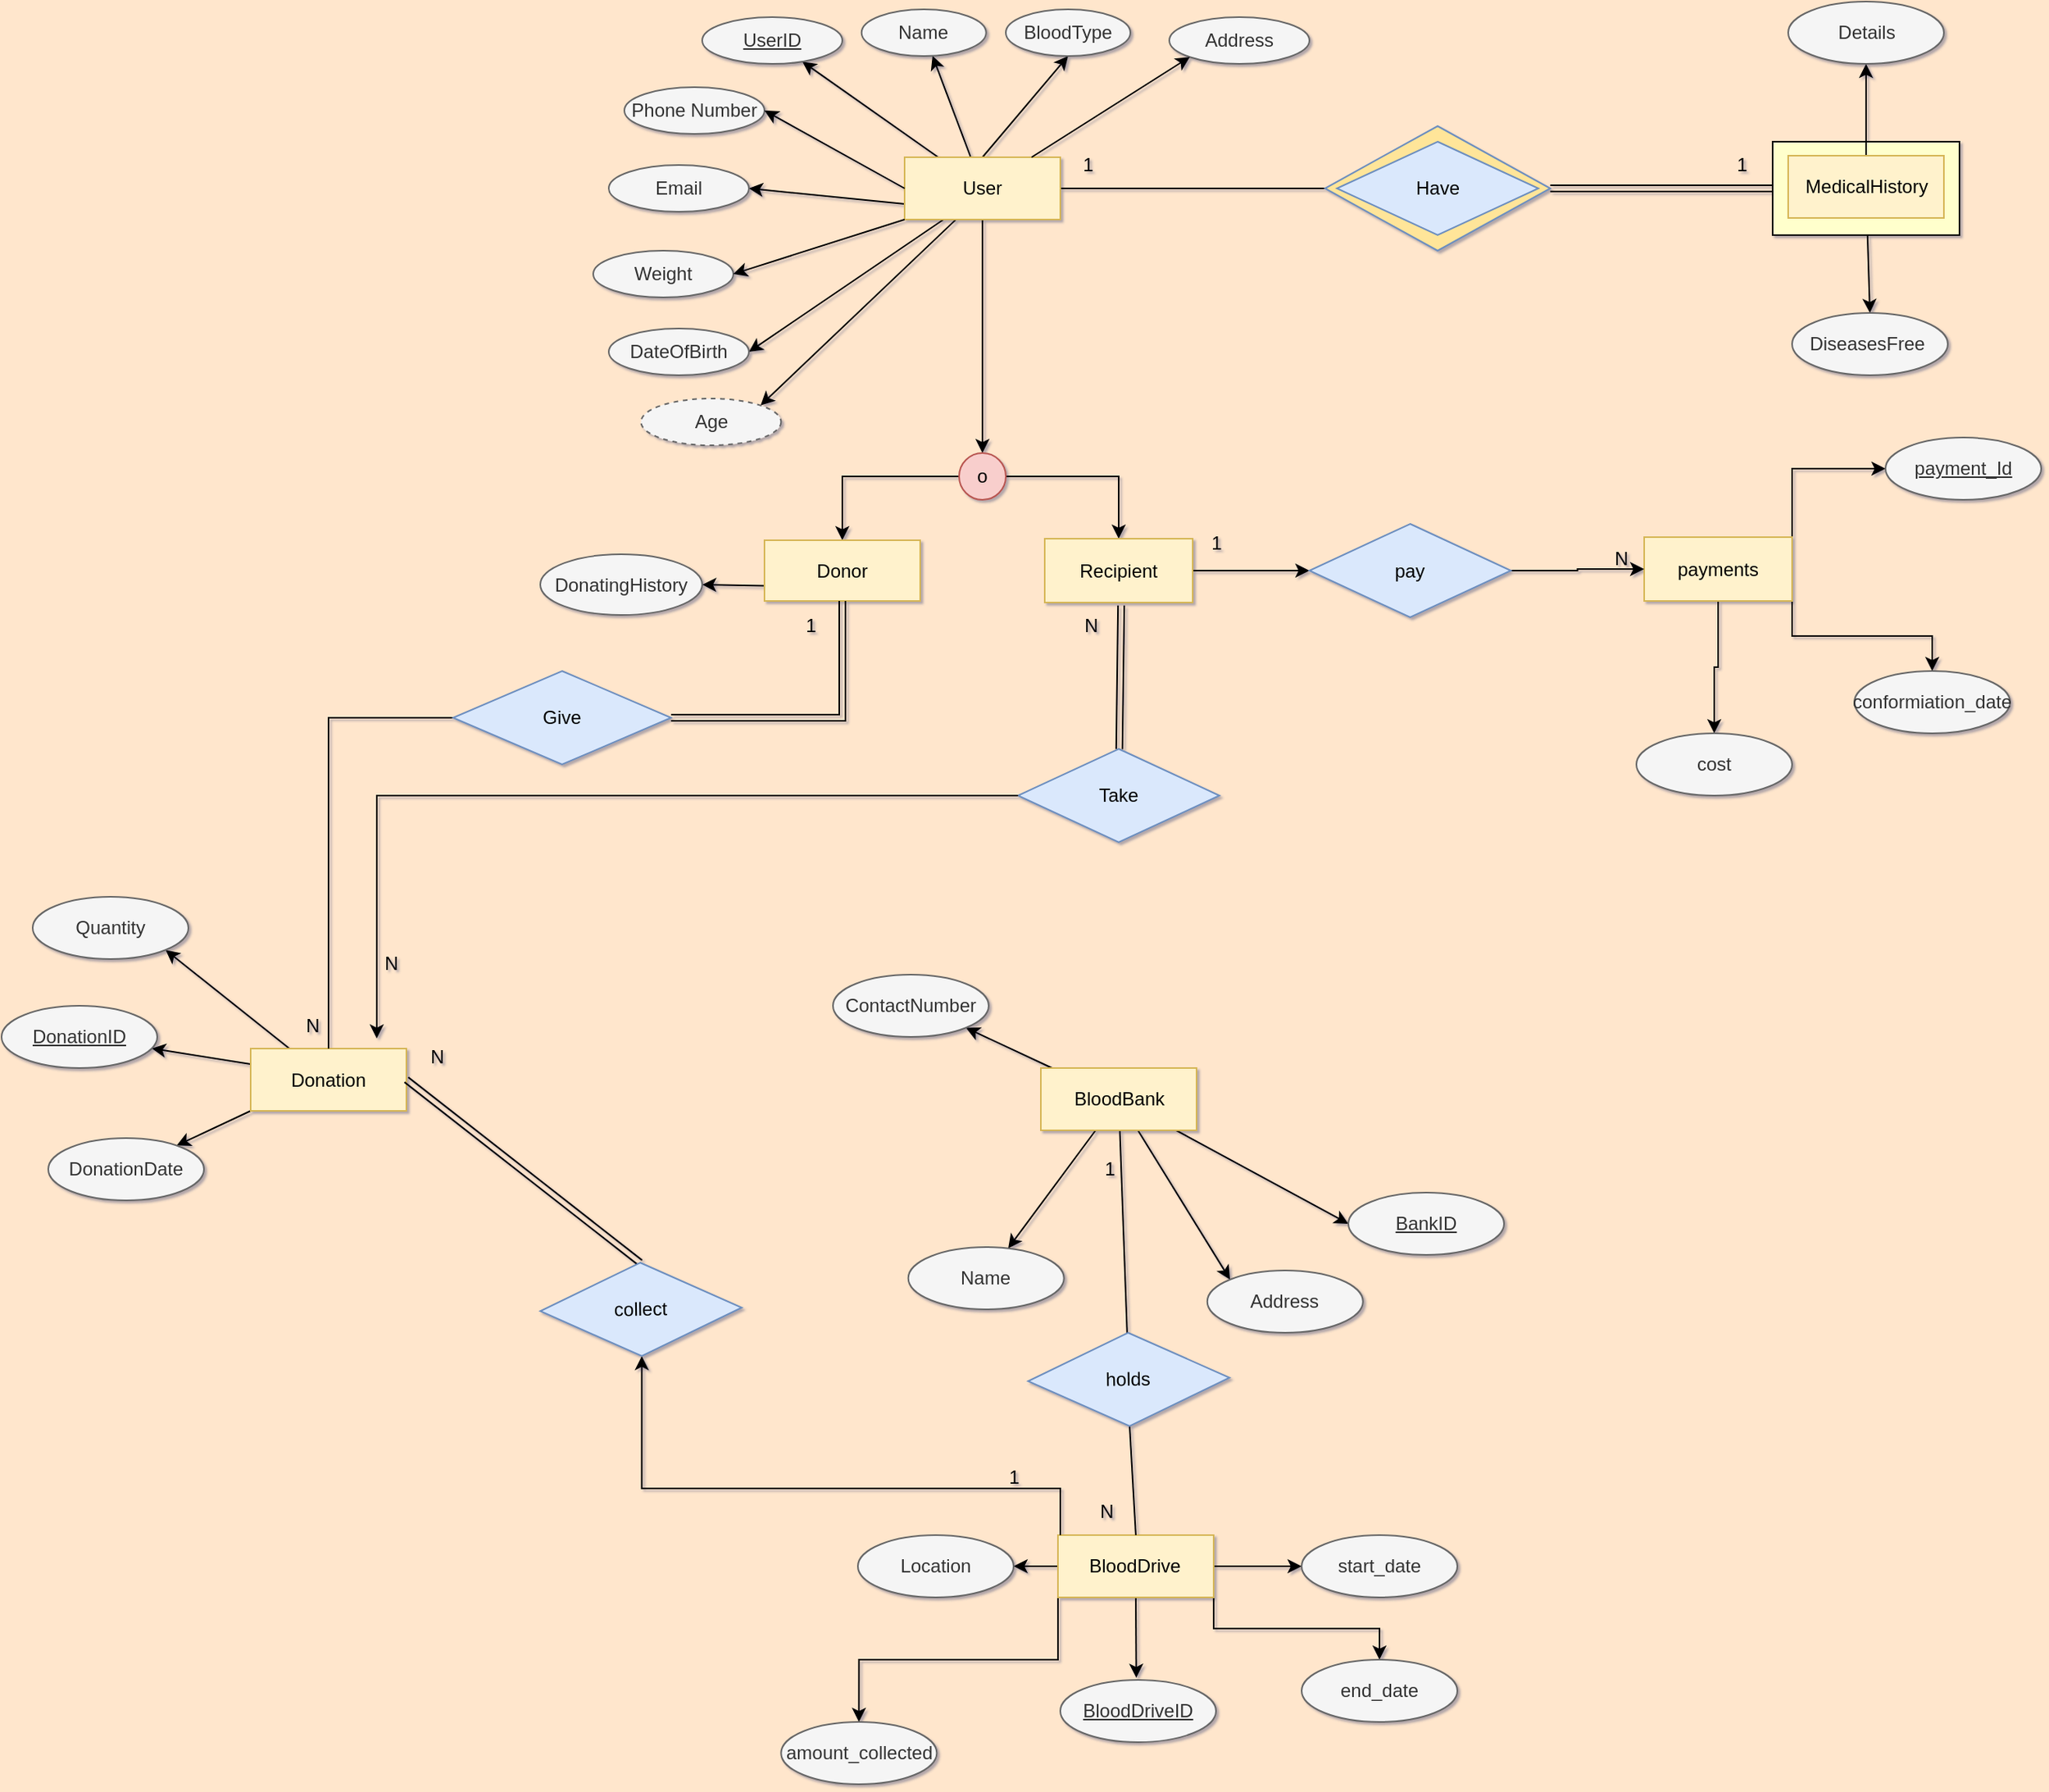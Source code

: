 <mxfile version="22.1.9" type="github">
  <diagram id="R2lEEEUBdFMjLlhIrx00" name="Page-1">
    <mxGraphModel dx="1120" dy="434" grid="1" gridSize="10" guides="1" tooltips="1" connect="1" arrows="1" fold="1" page="1" pageScale="1" pageWidth="2336" pageHeight="1654" background="#FFE6CC" math="0" shadow="1" extFonts="Permanent Marker^https://fonts.googleapis.com/css?family=Permanent+Marker">
      <root>
        <mxCell id="0" />
        <mxCell id="1" parent="0" />
        <mxCell id="_rmbIt593e3uRn-yPing-3" value="" style="rounded=0;orthogonalLoop=1;jettySize=auto;html=1;" parent="1" source="_rmbIt593e3uRn-yPing-1" target="_rmbIt593e3uRn-yPing-2" edge="1">
          <mxGeometry relative="1" as="geometry" />
        </mxCell>
        <mxCell id="_rmbIt593e3uRn-yPing-5" value="" style="rounded=0;orthogonalLoop=1;jettySize=auto;html=1;" parent="1" source="_rmbIt593e3uRn-yPing-1" target="_rmbIt593e3uRn-yPing-4" edge="1">
          <mxGeometry relative="1" as="geometry" />
        </mxCell>
        <mxCell id="_rmbIt593e3uRn-yPing-9" style="rounded=0;orthogonalLoop=1;jettySize=auto;html=1;entryX=1;entryY=0;entryDx=0;entryDy=0;exitX=0.346;exitY=0.961;exitDx=0;exitDy=0;exitPerimeter=0;" parent="1" source="_rmbIt593e3uRn-yPing-1" target="_rmbIt593e3uRn-yPing-10" edge="1">
          <mxGeometry relative="1" as="geometry">
            <mxPoint x="529.83" y="680" as="targetPoint" />
            <mxPoint x="590.83" y="710.5" as="sourcePoint" />
          </mxGeometry>
        </mxCell>
        <mxCell id="_rmbIt593e3uRn-yPing-12" value="" style="rounded=0;orthogonalLoop=1;jettySize=auto;html=1;exitX=0.25;exitY=1;exitDx=0;exitDy=0;entryX=1;entryY=0.5;entryDx=0;entryDy=0;" parent="1" source="_rmbIt593e3uRn-yPing-1" target="_rmbIt593e3uRn-yPing-11" edge="1">
          <mxGeometry relative="1" as="geometry">
            <mxPoint x="556.17" y="665" as="sourcePoint" />
          </mxGeometry>
        </mxCell>
        <mxCell id="_rmbIt593e3uRn-yPing-21" style="rounded=0;orthogonalLoop=1;jettySize=auto;html=1;entryX=1;entryY=0.5;entryDx=0;entryDy=0;exitX=0;exitY=0.75;exitDx=0;exitDy=0;" parent="1" source="_rmbIt593e3uRn-yPing-1" target="_rmbIt593e3uRn-yPing-19" edge="1">
          <mxGeometry relative="1" as="geometry" />
        </mxCell>
        <mxCell id="_rmbIt593e3uRn-yPing-31" style="rounded=0;orthogonalLoop=1;jettySize=auto;html=1;exitX=0;exitY=0.75;exitDx=0;exitDy=0;entryX=1;entryY=0.5;entryDx=0;entryDy=0;" parent="1" source="mngqqu9BJPB-wj1xq_c6-21" target="_rmbIt593e3uRn-yPing-30" edge="1">
          <mxGeometry relative="1" as="geometry">
            <mxPoint x="591" y="731" as="sourcePoint" />
            <mxPoint x="490" y="741.75" as="targetPoint" />
          </mxGeometry>
        </mxCell>
        <mxCell id="ONDrYkihtajZO3aNgYlQ-14" style="rounded=0;orthogonalLoop=1;jettySize=auto;html=1;exitX=0.5;exitY=0;exitDx=0;exitDy=0;entryX=0.5;entryY=1;entryDx=0;entryDy=0;" parent="1" source="_rmbIt593e3uRn-yPing-1" target="ONDrYkihtajZO3aNgYlQ-13" edge="1">
          <mxGeometry relative="1" as="geometry" />
        </mxCell>
        <mxCell id="mngqqu9BJPB-wj1xq_c6-20" style="edgeStyle=orthogonalEdgeStyle;rounded=0;orthogonalLoop=1;jettySize=auto;html=1;entryX=0.5;entryY=0;entryDx=0;entryDy=0;" parent="1" source="_rmbIt593e3uRn-yPing-1" target="mngqqu9BJPB-wj1xq_c6-17" edge="1">
          <mxGeometry relative="1" as="geometry" />
        </mxCell>
        <mxCell id="thTgEI5GeHc5OVV1MgXY-12" style="edgeStyle=orthogonalEdgeStyle;rounded=0;orthogonalLoop=1;jettySize=auto;html=1;entryX=0;entryY=0.5;entryDx=0;entryDy=0;endArrow=none;endFill=0;" parent="1" source="_rmbIt593e3uRn-yPing-1" target="thTgEI5GeHc5OVV1MgXY-2" edge="1">
          <mxGeometry relative="1" as="geometry" />
        </mxCell>
        <mxCell id="_rmbIt593e3uRn-yPing-1" value="User" style="whiteSpace=wrap;html=1;align=center;fillColor=#fff2cc;strokeColor=#d6b656;" parent="1" vertex="1">
          <mxGeometry x="640" y="445" width="100" height="40" as="geometry" />
        </mxCell>
        <mxCell id="_rmbIt593e3uRn-yPing-2" value="UserID" style="ellipse;whiteSpace=wrap;html=1;align=center;fontStyle=4;fillColor=#f5f5f5;strokeColor=#666666;fontColor=#333333;" parent="1" vertex="1">
          <mxGeometry x="510" y="355" width="90" height="30" as="geometry" />
        </mxCell>
        <mxCell id="_rmbIt593e3uRn-yPing-4" value="Name" style="ellipse;whiteSpace=wrap;html=1;align=center;fillColor=#f5f5f5;strokeColor=#666666;fontColor=#333333;" parent="1" vertex="1">
          <mxGeometry x="612.35" y="350" width="80" height="30" as="geometry" />
        </mxCell>
        <mxCell id="_rmbIt593e3uRn-yPing-10" value="Age" style="ellipse;whiteSpace=wrap;html=1;align=center;dashed=1;fillColor=#f5f5f5;strokeColor=#666666;fontColor=#333333;" parent="1" vertex="1">
          <mxGeometry x="470.67" y="600" width="90" height="30" as="geometry" />
        </mxCell>
        <mxCell id="_rmbIt593e3uRn-yPing-11" value="DateOfBirth" style="ellipse;whiteSpace=wrap;html=1;align=center;fillColor=#f5f5f5;strokeColor=#666666;fontColor=#333333;" parent="1" vertex="1">
          <mxGeometry x="450" y="555" width="90" height="30" as="geometry" />
        </mxCell>
        <mxCell id="_rmbIt593e3uRn-yPing-13" value="Address" style="ellipse;whiteSpace=wrap;html=1;align=center;fillColor=#f5f5f5;strokeColor=#666666;fontColor=#333333;" parent="1" vertex="1">
          <mxGeometry x="810" y="355" width="90" height="30" as="geometry" />
        </mxCell>
        <mxCell id="_rmbIt593e3uRn-yPing-16" style="rounded=0;orthogonalLoop=1;jettySize=auto;html=1;entryX=0;entryY=1;entryDx=0;entryDy=0;" parent="1" source="_rmbIt593e3uRn-yPing-1" target="_rmbIt593e3uRn-yPing-13" edge="1">
          <mxGeometry relative="1" as="geometry" />
        </mxCell>
        <mxCell id="_rmbIt593e3uRn-yPing-17" value="Phone Number" style="ellipse;whiteSpace=wrap;html=1;align=center;fillColor=#f5f5f5;strokeColor=#666666;fontColor=#333333;" parent="1" vertex="1">
          <mxGeometry x="460" y="400" width="90" height="30" as="geometry" />
        </mxCell>
        <mxCell id="_rmbIt593e3uRn-yPing-19" value="Email" style="ellipse;whiteSpace=wrap;html=1;align=center;fillColor=#f5f5f5;strokeColor=#666666;fontColor=#333333;" parent="1" vertex="1">
          <mxGeometry x="450" y="450" width="90" height="30" as="geometry" />
        </mxCell>
        <mxCell id="_rmbIt593e3uRn-yPing-20" style="rounded=0;orthogonalLoop=1;jettySize=auto;html=1;exitX=0;exitY=0.5;exitDx=0;exitDy=0;entryX=1;entryY=0.5;entryDx=0;entryDy=0;" parent="1" source="_rmbIt593e3uRn-yPing-1" target="_rmbIt593e3uRn-yPing-17" edge="1">
          <mxGeometry relative="1" as="geometry" />
        </mxCell>
        <mxCell id="_rmbIt593e3uRn-yPing-24" value="Weight" style="ellipse;whiteSpace=wrap;html=1;align=center;fillColor=#f5f5f5;strokeColor=#666666;fontColor=#333333;" parent="1" vertex="1">
          <mxGeometry x="440" y="505" width="90" height="30" as="geometry" />
        </mxCell>
        <mxCell id="_rmbIt593e3uRn-yPing-30" value="DonatingHistory" style="ellipse;whiteSpace=wrap;html=1;align=center;fillColor=#f5f5f5;strokeColor=#666666;fontColor=#333333;" parent="1" vertex="1">
          <mxGeometry x="406" y="700" width="104" height="39" as="geometry" />
        </mxCell>
        <mxCell id="LjBN4Qn5D7-HvQ0hQZ_H-26" style="edgeStyle=orthogonalEdgeStyle;rounded=0;orthogonalLoop=1;jettySize=auto;html=1;entryX=0;entryY=0.5;entryDx=0;entryDy=0;" parent="1" edge="1">
          <mxGeometry relative="1" as="geometry">
            <mxPoint x="1380" y="385.059" as="sourcePoint" />
          </mxGeometry>
        </mxCell>
        <mxCell id="ONDrYkihtajZO3aNgYlQ-13" value="BloodType" style="ellipse;whiteSpace=wrap;html=1;align=center;fillColor=#f5f5f5;strokeColor=#666666;fontColor=#333333;" parent="1" vertex="1">
          <mxGeometry x="705.0" y="350" width="80" height="30" as="geometry" />
        </mxCell>
        <mxCell id="ONDrYkihtajZO3aNgYlQ-53" style="rounded=0;orthogonalLoop=1;jettySize=auto;html=1;exitX=1;exitY=0.5;exitDx=0;exitDy=0;entryX=0;entryY=0;entryDx=0;entryDy=0;" parent="1" edge="1">
          <mxGeometry relative="1" as="geometry">
            <mxPoint x="1720" y="585" as="targetPoint" />
          </mxGeometry>
        </mxCell>
        <mxCell id="mngqqu9BJPB-wj1xq_c6-36" style="edgeStyle=orthogonalEdgeStyle;rounded=0;orthogonalLoop=1;jettySize=auto;html=1;entryX=0.5;entryY=0;entryDx=0;entryDy=0;" parent="1" source="mngqqu9BJPB-wj1xq_c6-17" target="mngqqu9BJPB-wj1xq_c6-21" edge="1">
          <mxGeometry relative="1" as="geometry" />
        </mxCell>
        <mxCell id="mngqqu9BJPB-wj1xq_c6-40" style="edgeStyle=orthogonalEdgeStyle;rounded=0;orthogonalLoop=1;jettySize=auto;html=1;exitX=1;exitY=0.5;exitDx=0;exitDy=0;entryX=0.5;entryY=0;entryDx=0;entryDy=0;" parent="1" source="mngqqu9BJPB-wj1xq_c6-17" target="mngqqu9BJPB-wj1xq_c6-39" edge="1">
          <mxGeometry relative="1" as="geometry" />
        </mxCell>
        <mxCell id="mngqqu9BJPB-wj1xq_c6-17" value="o" style="ellipse;whiteSpace=wrap;html=1;fillColor=#f8cecc;strokeColor=#b85450;" parent="1" vertex="1">
          <mxGeometry x="675" y="635" width="30" height="30" as="geometry" />
        </mxCell>
        <mxCell id="t70BHWSZukmcB8q4agb_-3" style="rounded=0;orthogonalLoop=1;jettySize=auto;html=1;exitX=0;exitY=1;exitDx=0;exitDy=0;" parent="1" source="_rmbIt593e3uRn-yPing-1" edge="1">
          <mxGeometry relative="1" as="geometry">
            <mxPoint x="581.17" y="665" as="sourcePoint" />
            <mxPoint x="530" y="520" as="targetPoint" />
          </mxGeometry>
        </mxCell>
        <mxCell id="mngqqu9BJPB-wj1xq_c6-21" value="Donor" style="rounded=0;whiteSpace=wrap;html=1;fillColor=#fff2cc;strokeColor=#d6b656;" parent="1" vertex="1">
          <mxGeometry x="550" y="691" width="100" height="39" as="geometry" />
        </mxCell>
        <mxCell id="mngqqu9BJPB-wj1xq_c6-22" style="rounded=0;orthogonalLoop=1;jettySize=auto;html=1;exitX=0;exitY=0.25;exitDx=0;exitDy=0;" parent="1" source="mngqqu9BJPB-wj1xq_c6-27" target="mngqqu9BJPB-wj1xq_c6-28" edge="1">
          <mxGeometry relative="1" as="geometry" />
        </mxCell>
        <mxCell id="mngqqu9BJPB-wj1xq_c6-23" style="rounded=0;orthogonalLoop=1;jettySize=auto;html=1;exitX=0;exitY=1;exitDx=0;exitDy=0;" parent="1" source="mngqqu9BJPB-wj1xq_c6-27" target="mngqqu9BJPB-wj1xq_c6-29" edge="1">
          <mxGeometry relative="1" as="geometry" />
        </mxCell>
        <mxCell id="mngqqu9BJPB-wj1xq_c6-24" style="rounded=0;orthogonalLoop=1;jettySize=auto;html=1;entryX=1;entryY=1;entryDx=0;entryDy=0;" parent="1" source="mngqqu9BJPB-wj1xq_c6-27" target="mngqqu9BJPB-wj1xq_c6-30" edge="1">
          <mxGeometry relative="1" as="geometry" />
        </mxCell>
        <mxCell id="mngqqu9BJPB-wj1xq_c6-27" value="Donation" style="whiteSpace=wrap;html=1;align=center;fillColor=#fff2cc;strokeColor=#d6b656;direction=east;" parent="1" vertex="1">
          <mxGeometry x="220" y="1017.5" width="100" height="40" as="geometry" />
        </mxCell>
        <mxCell id="mngqqu9BJPB-wj1xq_c6-28" value="DonationID" style="ellipse;whiteSpace=wrap;html=1;align=center;fontStyle=4;fillColor=#f5f5f5;strokeColor=#666666;fontColor=#333333;direction=east;" parent="1" vertex="1">
          <mxGeometry x="60" y="990" width="100" height="40" as="geometry" />
        </mxCell>
        <mxCell id="mngqqu9BJPB-wj1xq_c6-29" value="DonationDate" style="ellipse;whiteSpace=wrap;html=1;align=center;fillColor=#f5f5f5;strokeColor=#666666;fontColor=#333333;direction=east;" parent="1" vertex="1">
          <mxGeometry x="90" y="1075" width="100" height="40" as="geometry" />
        </mxCell>
        <mxCell id="mngqqu9BJPB-wj1xq_c6-30" value="Quantity" style="ellipse;whiteSpace=wrap;html=1;align=center;fillColor=#f5f5f5;strokeColor=#666666;fontColor=#333333;direction=east;" parent="1" vertex="1">
          <mxGeometry x="80" y="920" width="100" height="40" as="geometry" />
        </mxCell>
        <mxCell id="mngqqu9BJPB-wj1xq_c6-31" style="edgeStyle=orthogonalEdgeStyle;rounded=0;orthogonalLoop=1;jettySize=auto;html=1;exitX=0.5;exitY=1;exitDx=0;exitDy=0;entryX=1;entryY=0.5;entryDx=0;entryDy=0;shape=link;" parent="1" source="mngqqu9BJPB-wj1xq_c6-21" target="mngqqu9BJPB-wj1xq_c6-32" edge="1">
          <mxGeometry relative="1" as="geometry">
            <mxPoint x="170" y="1080" as="sourcePoint" />
          </mxGeometry>
        </mxCell>
        <mxCell id="mngqqu9BJPB-wj1xq_c6-37" style="edgeStyle=orthogonalEdgeStyle;rounded=0;orthogonalLoop=1;jettySize=auto;html=1;entryX=0.5;entryY=0;entryDx=0;entryDy=0;endArrow=none;endFill=0;" parent="1" source="mngqqu9BJPB-wj1xq_c6-32" target="mngqqu9BJPB-wj1xq_c6-27" edge="1">
          <mxGeometry relative="1" as="geometry" />
        </mxCell>
        <mxCell id="mngqqu9BJPB-wj1xq_c6-32" value="Give" style="shape=rhombus;perimeter=rhombusPerimeter;whiteSpace=wrap;html=1;align=center;rotation=0;fillColor=#dae8fc;strokeColor=#6c8ebf;" parent="1" vertex="1">
          <mxGeometry x="350" y="775" width="140" height="60" as="geometry" />
        </mxCell>
        <mxCell id="mngqqu9BJPB-wj1xq_c6-38" value="N" style="text;html=1;strokeColor=none;fillColor=none;align=center;verticalAlign=middle;whiteSpace=wrap;rounded=0;" parent="1" vertex="1">
          <mxGeometry x="310" y="995" width="60" height="55" as="geometry" />
        </mxCell>
        <mxCell id="aU1ORjK0ykNhyNaxKThA-14" style="edgeStyle=orthogonalEdgeStyle;rounded=0;orthogonalLoop=1;jettySize=auto;html=1;exitX=1;exitY=0.5;exitDx=0;exitDy=0;entryX=0;entryY=0.5;entryDx=0;entryDy=0;" edge="1" parent="1" source="mngqqu9BJPB-wj1xq_c6-39" target="aU1ORjK0ykNhyNaxKThA-13">
          <mxGeometry relative="1" as="geometry" />
        </mxCell>
        <mxCell id="mngqqu9BJPB-wj1xq_c6-39" value="Recipient" style="rounded=0;whiteSpace=wrap;html=1;fillColor=#fff2cc;strokeColor=#d6b656;" parent="1" vertex="1">
          <mxGeometry x="730" y="690" width="95" height="41" as="geometry" />
        </mxCell>
        <mxCell id="mngqqu9BJPB-wj1xq_c6-41" style="rounded=0;orthogonalLoop=1;jettySize=auto;html=1;shape=link;exitX=0.5;exitY=0;exitDx=0;exitDy=0;entryX=1;entryY=0.5;entryDx=0;entryDy=0;" parent="1" source="aU1ORjK0ykNhyNaxKThA-3" target="mngqqu9BJPB-wj1xq_c6-27" edge="1">
          <mxGeometry relative="1" as="geometry">
            <mxPoint x="460.008" y="1039.122" as="sourcePoint" />
            <mxPoint x="330" y="960" as="targetPoint" />
          </mxGeometry>
        </mxCell>
        <mxCell id="mngqqu9BJPB-wj1xq_c6-55" style="rounded=0;orthogonalLoop=1;jettySize=auto;html=1;exitX=0.664;exitY=1.045;exitDx=0;exitDy=0;shape=link;exitPerimeter=0;" parent="1" target="mngqqu9BJPB-wj1xq_c6-54" edge="1">
          <mxGeometry relative="1" as="geometry">
            <mxPoint x="779.08" y="732.845" as="sourcePoint" />
            <mxPoint x="766" y="815" as="targetPoint" />
          </mxGeometry>
        </mxCell>
        <mxCell id="mngqqu9BJPB-wj1xq_c6-59" style="edgeStyle=orthogonalEdgeStyle;rounded=0;orthogonalLoop=1;jettySize=auto;html=1;entryX=1;entryY=0.5;entryDx=0;entryDy=0;" parent="1" edge="1">
          <mxGeometry relative="1" as="geometry">
            <mxPoint x="634" y="167.0" as="sourcePoint" />
          </mxGeometry>
        </mxCell>
        <mxCell id="mngqqu9BJPB-wj1xq_c6-60" style="edgeStyle=orthogonalEdgeStyle;rounded=0;orthogonalLoop=1;jettySize=auto;html=1;entryX=0;entryY=0.5;entryDx=0;entryDy=0;" parent="1" edge="1">
          <mxGeometry relative="1" as="geometry">
            <mxPoint x="734" y="167.0" as="sourcePoint" />
          </mxGeometry>
        </mxCell>
        <mxCell id="mngqqu9BJPB-wj1xq_c6-72" style="rounded=0;orthogonalLoop=1;jettySize=auto;html=1;entryX=1;entryY=1;entryDx=0;entryDy=0;" parent="1" source="mngqqu9BJPB-wj1xq_c6-79" target="mngqqu9BJPB-wj1xq_c6-83" edge="1">
          <mxGeometry relative="1" as="geometry" />
        </mxCell>
        <mxCell id="mngqqu9BJPB-wj1xq_c6-73" style="rounded=0;orthogonalLoop=1;jettySize=auto;html=1;" parent="1" source="mngqqu9BJPB-wj1xq_c6-79" target="mngqqu9BJPB-wj1xq_c6-81" edge="1">
          <mxGeometry relative="1" as="geometry" />
        </mxCell>
        <mxCell id="mngqqu9BJPB-wj1xq_c6-74" style="rounded=0;orthogonalLoop=1;jettySize=auto;html=1;entryX=0;entryY=0.5;entryDx=0;entryDy=0;" parent="1" source="mngqqu9BJPB-wj1xq_c6-79" target="mngqqu9BJPB-wj1xq_c6-80" edge="1">
          <mxGeometry relative="1" as="geometry" />
        </mxCell>
        <mxCell id="mngqqu9BJPB-wj1xq_c6-101" style="rounded=0;orthogonalLoop=1;jettySize=auto;html=1;entryX=0;entryY=0;entryDx=0;entryDy=0;" parent="1" source="mngqqu9BJPB-wj1xq_c6-79" target="mngqqu9BJPB-wj1xq_c6-82" edge="1">
          <mxGeometry relative="1" as="geometry" />
        </mxCell>
        <mxCell id="mngqqu9BJPB-wj1xq_c6-109" style="rounded=0;orthogonalLoop=1;jettySize=auto;html=1;endArrow=none;endFill=0;" parent="1" source="mngqqu9BJPB-wj1xq_c6-79" target="mngqqu9BJPB-wj1xq_c6-93" edge="1">
          <mxGeometry relative="1" as="geometry" />
        </mxCell>
        <mxCell id="mngqqu9BJPB-wj1xq_c6-79" value="BloodBank" style="whiteSpace=wrap;html=1;align=center;fillColor=#fff2cc;strokeColor=#d6b656;" parent="1" vertex="1">
          <mxGeometry x="727.5" y="1030" width="100" height="40" as="geometry" />
        </mxCell>
        <mxCell id="mngqqu9BJPB-wj1xq_c6-80" value="BankID " style="ellipse;whiteSpace=wrap;html=1;align=center;fontStyle=4;fillColor=#f5f5f5;strokeColor=#666666;fontColor=#333333;" parent="1" vertex="1">
          <mxGeometry x="925" y="1110" width="100" height="40" as="geometry" />
        </mxCell>
        <mxCell id="mngqqu9BJPB-wj1xq_c6-81" value="Name" style="ellipse;whiteSpace=wrap;html=1;align=center;fillColor=#f5f5f5;strokeColor=#666666;fontColor=#333333;" parent="1" vertex="1">
          <mxGeometry x="642.35" y="1145" width="100" height="40" as="geometry" />
        </mxCell>
        <mxCell id="mngqqu9BJPB-wj1xq_c6-82" value="Address" style="ellipse;whiteSpace=wrap;html=1;align=center;fillColor=#f5f5f5;strokeColor=#666666;fontColor=#333333;" parent="1" vertex="1">
          <mxGeometry x="834.39" y="1160" width="100" height="40" as="geometry" />
        </mxCell>
        <mxCell id="mngqqu9BJPB-wj1xq_c6-83" value="ContactNumber" style="ellipse;whiteSpace=wrap;html=1;align=center;fillColor=#f5f5f5;strokeColor=#666666;fontColor=#333333;" parent="1" vertex="1">
          <mxGeometry x="594" y="970" width="100" height="40" as="geometry" />
        </mxCell>
        <mxCell id="mngqqu9BJPB-wj1xq_c6-84" style="edgeStyle=orthogonalEdgeStyle;rounded=0;orthogonalLoop=1;jettySize=auto;html=1;entryX=1;entryY=0.5;entryDx=0;entryDy=0;" parent="1" source="mngqqu9BJPB-wj1xq_c6-87" target="mngqqu9BJPB-wj1xq_c6-89" edge="1">
          <mxGeometry relative="1" as="geometry" />
        </mxCell>
        <mxCell id="mngqqu9BJPB-wj1xq_c6-85" style="edgeStyle=orthogonalEdgeStyle;rounded=0;orthogonalLoop=1;jettySize=auto;html=1;entryX=0;entryY=0.5;entryDx=0;entryDy=0;" parent="1" source="mngqqu9BJPB-wj1xq_c6-87" target="mngqqu9BJPB-wj1xq_c6-90" edge="1">
          <mxGeometry relative="1" as="geometry" />
        </mxCell>
        <mxCell id="mngqqu9BJPB-wj1xq_c6-86" style="rounded=0;orthogonalLoop=1;jettySize=auto;html=1;entryX=0.66;entryY=-0.033;entryDx=0;entryDy=0;entryPerimeter=0;exitX=0.5;exitY=1;exitDx=0;exitDy=0;" parent="1" source="mngqqu9BJPB-wj1xq_c6-87" edge="1">
          <mxGeometry relative="1" as="geometry">
            <mxPoint x="788.81" y="1421.68" as="targetPoint" />
            <mxPoint x="776.186" y="1370" as="sourcePoint" />
          </mxGeometry>
        </mxCell>
        <mxCell id="aU1ORjK0ykNhyNaxKThA-2" style="edgeStyle=orthogonalEdgeStyle;rounded=0;orthogonalLoop=1;jettySize=auto;html=1;exitX=1;exitY=1;exitDx=0;exitDy=0;" edge="1" parent="1" source="mngqqu9BJPB-wj1xq_c6-87" target="aU1ORjK0ykNhyNaxKThA-1">
          <mxGeometry relative="1" as="geometry" />
        </mxCell>
        <mxCell id="aU1ORjK0ykNhyNaxKThA-9" style="edgeStyle=orthogonalEdgeStyle;rounded=0;orthogonalLoop=1;jettySize=auto;html=1;exitX=0;exitY=1;exitDx=0;exitDy=0;entryX=0.5;entryY=0;entryDx=0;entryDy=0;" edge="1" parent="1" source="mngqqu9BJPB-wj1xq_c6-87" target="aU1ORjK0ykNhyNaxKThA-11">
          <mxGeometry relative="1" as="geometry">
            <mxPoint x="610" y="1440" as="targetPoint" />
          </mxGeometry>
        </mxCell>
        <mxCell id="mngqqu9BJPB-wj1xq_c6-87" value="BloodDrive" style="whiteSpace=wrap;html=1;align=center;fillColor=#fff2cc;strokeColor=#d6b656;" parent="1" vertex="1">
          <mxGeometry x="738.49" y="1330" width="100" height="40" as="geometry" />
        </mxCell>
        <mxCell id="mngqqu9BJPB-wj1xq_c6-88" value="BloodDriveID" style="ellipse;whiteSpace=wrap;html=1;align=center;fontStyle=4;fillColor=#f5f5f5;strokeColor=#666666;fontColor=#333333;" parent="1" vertex="1">
          <mxGeometry x="740" y="1423" width="100" height="40" as="geometry" />
        </mxCell>
        <mxCell id="mngqqu9BJPB-wj1xq_c6-89" value="Location" style="ellipse;whiteSpace=wrap;html=1;align=center;fillColor=#f5f5f5;strokeColor=#666666;fontColor=#333333;" parent="1" vertex="1">
          <mxGeometry x="610" y="1330" width="100" height="40" as="geometry" />
        </mxCell>
        <mxCell id="mngqqu9BJPB-wj1xq_c6-90" value="start_date" style="ellipse;whiteSpace=wrap;html=1;align=center;fillColor=#f5f5f5;strokeColor=#666666;fontColor=#333333;" parent="1" vertex="1">
          <mxGeometry x="895" y="1330" width="100" height="40" as="geometry" />
        </mxCell>
        <mxCell id="mngqqu9BJPB-wj1xq_c6-100" style="rounded=0;orthogonalLoop=1;jettySize=auto;html=1;entryX=0.5;entryY=0;entryDx=0;entryDy=0;endArrow=none;endFill=0;exitX=0.5;exitY=1;exitDx=0;exitDy=0;" parent="1" source="mngqqu9BJPB-wj1xq_c6-93" target="mngqqu9BJPB-wj1xq_c6-87" edge="1">
          <mxGeometry relative="1" as="geometry">
            <mxPoint x="772.418" y="1317.613" as="sourcePoint" />
            <mxPoint x="767.58" y="1440" as="targetPoint" />
          </mxGeometry>
        </mxCell>
        <mxCell id="mngqqu9BJPB-wj1xq_c6-93" value="holds" style="shape=rhombus;perimeter=rhombusPerimeter;whiteSpace=wrap;html=1;align=center;rotation=-1;fillColor=#dae8fc;strokeColor=#6c8ebf;" parent="1" vertex="1">
          <mxGeometry x="719.3" y="1200" width="129.39" height="60" as="geometry" />
        </mxCell>
        <mxCell id="mngqqu9BJPB-wj1xq_c6-98" style="rounded=0;orthogonalLoop=1;jettySize=auto;html=1;entryX=0.341;entryY=0.902;entryDx=0;entryDy=0;entryPerimeter=0;exitX=0.5;exitY=0;exitDx=0;exitDy=0;endArrow=none;endFill=0;" parent="1" source="mngqqu9BJPB-wj1xq_c6-54" edge="1">
          <mxGeometry relative="1" as="geometry">
            <mxPoint x="714" y="965" as="sourcePoint" />
            <mxPoint x="775.422" y="859.12" as="targetPoint" />
          </mxGeometry>
        </mxCell>
        <mxCell id="mngqqu9BJPB-wj1xq_c6-113" value="1" style="text;html=1;strokeColor=none;fillColor=none;align=center;verticalAlign=middle;whiteSpace=wrap;rounded=0;" parent="1" vertex="1">
          <mxGeometry x="550" y="731" width="60" height="30" as="geometry" />
        </mxCell>
        <mxCell id="mngqqu9BJPB-wj1xq_c6-54" value="Take" style="shape=rhombus;perimeter=rhombusPerimeter;whiteSpace=wrap;html=1;align=center;rotation=0;fillColor=#dae8fc;strokeColor=#6c8ebf;" parent="1" vertex="1">
          <mxGeometry x="712.81" y="825" width="129.39" height="60" as="geometry" />
        </mxCell>
        <mxCell id="mngqqu9BJPB-wj1xq_c6-119" value="1" style="text;html=1;strokeColor=none;fillColor=none;align=center;verticalAlign=middle;whiteSpace=wrap;rounded=0;" parent="1" vertex="1">
          <mxGeometry x="742" y="1080" width="60" height="30" as="geometry" />
        </mxCell>
        <mxCell id="aU1ORjK0ykNhyNaxKThA-4" style="edgeStyle=orthogonalEdgeStyle;rounded=0;orthogonalLoop=1;jettySize=auto;html=1;exitX=0;exitY=1;exitDx=0;exitDy=0;entryX=0.5;entryY=1;entryDx=0;entryDy=0;" edge="1" parent="1" source="mngqqu9BJPB-wj1xq_c6-121" target="aU1ORjK0ykNhyNaxKThA-3">
          <mxGeometry relative="1" as="geometry">
            <Array as="points">
              <mxPoint x="740" y="1300" />
              <mxPoint x="471" y="1300" />
            </Array>
          </mxGeometry>
        </mxCell>
        <mxCell id="mngqqu9BJPB-wj1xq_c6-121" value="N" style="text;html=1;strokeColor=none;fillColor=none;align=center;verticalAlign=middle;whiteSpace=wrap;rounded=0;" parent="1" vertex="1">
          <mxGeometry x="740" y="1300" width="60" height="30" as="geometry" />
        </mxCell>
        <mxCell id="mngqqu9BJPB-wj1xq_c6-123" value="N" style="text;html=1;strokeColor=none;fillColor=none;align=center;verticalAlign=middle;whiteSpace=wrap;rounded=0;" parent="1" vertex="1">
          <mxGeometry x="730" y="731" width="60" height="30" as="geometry" />
        </mxCell>
        <mxCell id="t70BHWSZukmcB8q4agb_-8" value="N" style="text;html=1;strokeColor=none;fillColor=none;align=center;verticalAlign=middle;whiteSpace=wrap;rounded=0;" parent="1" vertex="1">
          <mxGeometry x="230" y="975" width="60" height="55" as="geometry" />
        </mxCell>
        <mxCell id="thTgEI5GeHc5OVV1MgXY-2" value="" style="shape=rhombus;perimeter=rhombusPerimeter;whiteSpace=wrap;html=1;align=center;rotation=0;fillColor=#FFE599;strokeColor=#6c8ebf;" parent="1" vertex="1">
          <mxGeometry x="910.0" y="425" width="144.69" height="80" as="geometry" />
        </mxCell>
        <mxCell id="thTgEI5GeHc5OVV1MgXY-13" style="rounded=0;orthogonalLoop=1;jettySize=auto;html=1;entryX=0.5;entryY=0;entryDx=0;entryDy=0;" parent="1" source="thTgEI5GeHc5OVV1MgXY-3" target="thTgEI5GeHc5OVV1MgXY-5" edge="1">
          <mxGeometry relative="1" as="geometry" />
        </mxCell>
        <mxCell id="thTgEI5GeHc5OVV1MgXY-3" value="" style="rounded=0;whiteSpace=wrap;html=1;fillColor=#FFFFCC;" parent="1" vertex="1">
          <mxGeometry x="1197.5" y="435" width="120" height="60" as="geometry" />
        </mxCell>
        <mxCell id="thTgEI5GeHc5OVV1MgXY-14" style="edgeStyle=orthogonalEdgeStyle;rounded=0;orthogonalLoop=1;jettySize=auto;html=1;entryX=0.5;entryY=1;entryDx=0;entryDy=0;" parent="1" source="thTgEI5GeHc5OVV1MgXY-4" target="thTgEI5GeHc5OVV1MgXY-6" edge="1">
          <mxGeometry relative="1" as="geometry" />
        </mxCell>
        <mxCell id="thTgEI5GeHc5OVV1MgXY-4" value="MedicalHistory" style="whiteSpace=wrap;html=1;align=center;fillColor=#fff2cc;strokeColor=#d6b656;" parent="1" vertex="1">
          <mxGeometry x="1207.5" y="444" width="100" height="40" as="geometry" />
        </mxCell>
        <mxCell id="thTgEI5GeHc5OVV1MgXY-5" value="DiseasesFree&amp;nbsp;" style="ellipse;whiteSpace=wrap;html=1;align=center;fillColor=#f5f5f5;strokeColor=#666666;fontColor=#333333;" parent="1" vertex="1">
          <mxGeometry x="1210" y="545" width="100" height="40" as="geometry" />
        </mxCell>
        <mxCell id="thTgEI5GeHc5OVV1MgXY-6" value="Details" style="ellipse;whiteSpace=wrap;html=1;align=center;fillColor=#f5f5f5;strokeColor=#666666;fontColor=#333333;" parent="1" vertex="1">
          <mxGeometry x="1207.5" y="345" width="100" height="40" as="geometry" />
        </mxCell>
        <mxCell id="thTgEI5GeHc5OVV1MgXY-7" value="Have" style="shape=rhombus;perimeter=rhombusPerimeter;whiteSpace=wrap;html=1;align=center;rotation=0;fillColor=#dae8fc;strokeColor=#6c8ebf;" parent="1" vertex="1">
          <mxGeometry x="917.65" y="435" width="129.39" height="60" as="geometry" />
        </mxCell>
        <mxCell id="thTgEI5GeHc5OVV1MgXY-8" style="rounded=0;orthogonalLoop=1;jettySize=auto;html=1;exitX=0;exitY=0.5;exitDx=0;exitDy=0;entryX=1;entryY=0.5;entryDx=0;entryDy=0;shape=link;" parent="1" source="thTgEI5GeHc5OVV1MgXY-3" target="thTgEI5GeHc5OVV1MgXY-2" edge="1">
          <mxGeometry relative="1" as="geometry">
            <mxPoint x="1321.78" y="200.0" as="sourcePoint" />
            <mxPoint x="1403.04" y="242" as="targetPoint" />
            <Array as="points" />
          </mxGeometry>
        </mxCell>
        <mxCell id="thTgEI5GeHc5OVV1MgXY-10" value="1" style="text;html=1;strokeColor=none;fillColor=none;align=center;verticalAlign=middle;whiteSpace=wrap;rounded=0;" parent="1" vertex="1">
          <mxGeometry x="727.5" y="435" width="60" height="30" as="geometry" />
        </mxCell>
        <mxCell id="thTgEI5GeHc5OVV1MgXY-15" value="1" style="text;html=1;strokeColor=none;fillColor=none;align=center;verticalAlign=middle;whiteSpace=wrap;rounded=0;" parent="1" vertex="1">
          <mxGeometry x="1147.5" y="435" width="60" height="30" as="geometry" />
        </mxCell>
        <mxCell id="aU1ORjK0ykNhyNaxKThA-1" value="end_date" style="ellipse;whiteSpace=wrap;html=1;align=center;fillColor=#f5f5f5;strokeColor=#666666;fontColor=#333333;" vertex="1" parent="1">
          <mxGeometry x="895" y="1410" width="100" height="40" as="geometry" />
        </mxCell>
        <mxCell id="aU1ORjK0ykNhyNaxKThA-3" value="collect" style="shape=rhombus;perimeter=rhombusPerimeter;whiteSpace=wrap;html=1;align=center;rotation=-1;fillColor=#dae8fc;strokeColor=#6c8ebf;" vertex="1" parent="1">
          <mxGeometry x="406.0" y="1155" width="129.39" height="60" as="geometry" />
        </mxCell>
        <mxCell id="aU1ORjK0ykNhyNaxKThA-6" value="1" style="text;html=1;align=center;verticalAlign=middle;resizable=0;points=[];autosize=1;strokeColor=none;fillColor=none;" vertex="1" parent="1">
          <mxGeometry x="695" y="1278" width="30" height="30" as="geometry" />
        </mxCell>
        <mxCell id="aU1ORjK0ykNhyNaxKThA-7" style="edgeStyle=orthogonalEdgeStyle;rounded=0;orthogonalLoop=1;jettySize=auto;html=1;exitX=0;exitY=0.5;exitDx=0;exitDy=0;entryX=1.183;entryY=0.655;entryDx=0;entryDy=0;entryPerimeter=0;" edge="1" parent="1" source="mngqqu9BJPB-wj1xq_c6-54" target="t70BHWSZukmcB8q4agb_-8">
          <mxGeometry relative="1" as="geometry" />
        </mxCell>
        <mxCell id="aU1ORjK0ykNhyNaxKThA-8" value="N" style="text;html=1;align=center;verticalAlign=middle;resizable=0;points=[];autosize=1;strokeColor=none;fillColor=none;" vertex="1" parent="1">
          <mxGeometry x="295" y="948" width="30" height="30" as="geometry" />
        </mxCell>
        <mxCell id="aU1ORjK0ykNhyNaxKThA-11" value="amount_collected" style="ellipse;whiteSpace=wrap;html=1;align=center;fillColor=#f5f5f5;strokeColor=#666666;fontColor=#333333;" vertex="1" parent="1">
          <mxGeometry x="560.67" y="1450" width="100" height="40" as="geometry" />
        </mxCell>
        <mxCell id="aU1ORjK0ykNhyNaxKThA-17" style="edgeStyle=orthogonalEdgeStyle;rounded=0;orthogonalLoop=1;jettySize=auto;html=1;exitX=1;exitY=0;exitDx=0;exitDy=0;entryX=0;entryY=0.5;entryDx=0;entryDy=0;" edge="1" parent="1" source="aU1ORjK0ykNhyNaxKThA-12" target="aU1ORjK0ykNhyNaxKThA-16">
          <mxGeometry relative="1" as="geometry" />
        </mxCell>
        <mxCell id="aU1ORjK0ykNhyNaxKThA-19" style="edgeStyle=orthogonalEdgeStyle;rounded=0;orthogonalLoop=1;jettySize=auto;html=1;exitX=1;exitY=1;exitDx=0;exitDy=0;entryX=0.5;entryY=0;entryDx=0;entryDy=0;" edge="1" parent="1" source="aU1ORjK0ykNhyNaxKThA-12" target="aU1ORjK0ykNhyNaxKThA-18">
          <mxGeometry relative="1" as="geometry" />
        </mxCell>
        <mxCell id="aU1ORjK0ykNhyNaxKThA-21" style="edgeStyle=orthogonalEdgeStyle;rounded=0;orthogonalLoop=1;jettySize=auto;html=1;exitX=0.5;exitY=1;exitDx=0;exitDy=0;" edge="1" parent="1" source="aU1ORjK0ykNhyNaxKThA-12" target="aU1ORjK0ykNhyNaxKThA-20">
          <mxGeometry relative="1" as="geometry" />
        </mxCell>
        <mxCell id="aU1ORjK0ykNhyNaxKThA-12" value="payments" style="rounded=0;whiteSpace=wrap;html=1;fillColor=#fff2cc;strokeColor=#d6b656;" vertex="1" parent="1">
          <mxGeometry x="1115" y="689" width="95" height="41" as="geometry" />
        </mxCell>
        <mxCell id="aU1ORjK0ykNhyNaxKThA-15" style="edgeStyle=orthogonalEdgeStyle;rounded=0;orthogonalLoop=1;jettySize=auto;html=1;exitX=1;exitY=0.5;exitDx=0;exitDy=0;entryX=0;entryY=0.5;entryDx=0;entryDy=0;" edge="1" parent="1" source="aU1ORjK0ykNhyNaxKThA-13" target="aU1ORjK0ykNhyNaxKThA-12">
          <mxGeometry relative="1" as="geometry" />
        </mxCell>
        <mxCell id="aU1ORjK0ykNhyNaxKThA-13" value="pay" style="shape=rhombus;perimeter=rhombusPerimeter;whiteSpace=wrap;html=1;align=center;rotation=0;fillColor=#dae8fc;strokeColor=#6c8ebf;" vertex="1" parent="1">
          <mxGeometry x="900" y="680.5" width="129.39" height="60" as="geometry" />
        </mxCell>
        <mxCell id="aU1ORjK0ykNhyNaxKThA-16" value="&lt;u&gt;payment_Id&lt;/u&gt;" style="ellipse;whiteSpace=wrap;html=1;align=center;fillColor=#f5f5f5;strokeColor=#666666;fontColor=#333333;" vertex="1" parent="1">
          <mxGeometry x="1270" y="625" width="100" height="40" as="geometry" />
        </mxCell>
        <mxCell id="aU1ORjK0ykNhyNaxKThA-18" value="conformiation_date" style="ellipse;whiteSpace=wrap;html=1;align=center;fillColor=#f5f5f5;strokeColor=#666666;fontColor=#333333;" vertex="1" parent="1">
          <mxGeometry x="1250" y="775" width="100" height="40" as="geometry" />
        </mxCell>
        <mxCell id="aU1ORjK0ykNhyNaxKThA-20" value="cost" style="ellipse;whiteSpace=wrap;html=1;align=center;fillColor=#f5f5f5;strokeColor=#666666;fontColor=#333333;" vertex="1" parent="1">
          <mxGeometry x="1110" y="815" width="100" height="40" as="geometry" />
        </mxCell>
        <mxCell id="aU1ORjK0ykNhyNaxKThA-22" value="N" style="text;html=1;align=center;verticalAlign=middle;resizable=0;points=[];autosize=1;strokeColor=none;fillColor=none;" vertex="1" parent="1">
          <mxGeometry x="1085" y="688" width="30" height="30" as="geometry" />
        </mxCell>
        <mxCell id="aU1ORjK0ykNhyNaxKThA-23" value="1" style="text;html=1;align=center;verticalAlign=middle;resizable=0;points=[];autosize=1;strokeColor=none;fillColor=none;" vertex="1" parent="1">
          <mxGeometry x="825" y="678" width="30" height="30" as="geometry" />
        </mxCell>
      </root>
    </mxGraphModel>
  </diagram>
</mxfile>

